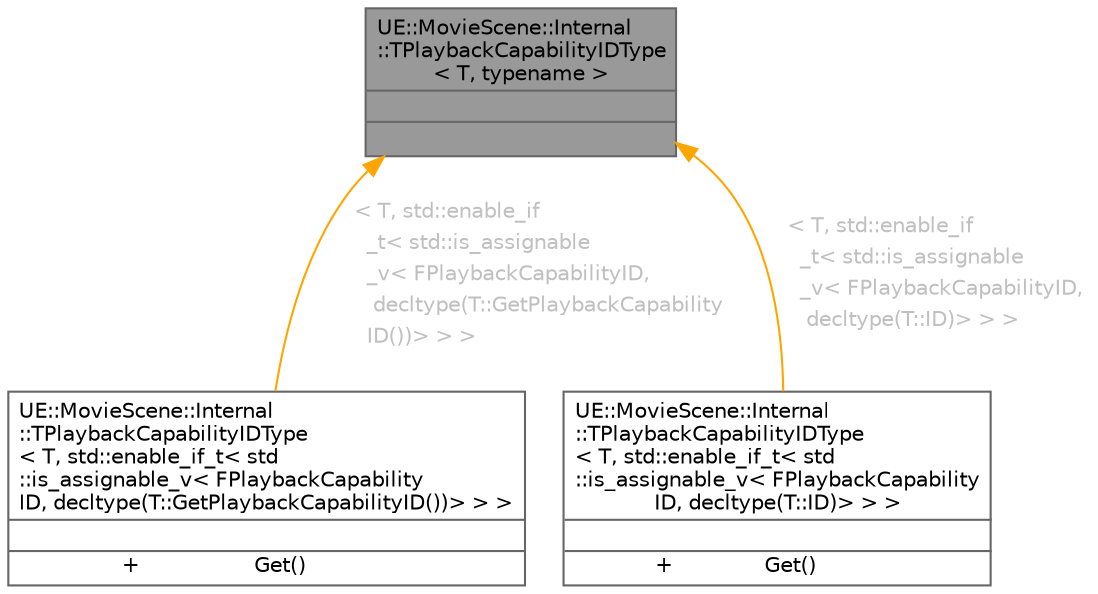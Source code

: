 digraph "UE::MovieScene::Internal::TPlaybackCapabilityIDType&lt; T, typename &gt;"
{
 // INTERACTIVE_SVG=YES
 // LATEX_PDF_SIZE
  bgcolor="transparent";
  edge [fontname=Helvetica,fontsize=10,labelfontname=Helvetica,labelfontsize=10];
  node [fontname=Helvetica,fontsize=10,shape=box,height=0.2,width=0.4];
  Node1 [id="Node000001",shape=plain,label=<<TABLE CELLBORDER="0" BORDER="1"><TR><TD COLSPAN="2" CELLPADDING="1" CELLSPACING="0">UE::MovieScene::Internal<BR ALIGN="LEFT"/>::TPlaybackCapabilityIDType<BR ALIGN="LEFT"/>&lt; T, typename &gt;</TD></TR>
<HR/>
<TR><TD COLSPAN="2" CELLPADDING="1" CELLSPACING="0">&nbsp;</TD></TR>
<HR/>
<TR><TD COLSPAN="2" CELLPADDING="1" CELLSPACING="0">&nbsp;</TD></TR>
</TABLE>>
,height=0.2,width=0.4,color="gray40", fillcolor="grey60", style="filled", fontcolor="black",tooltip="Gets the type of the playback capability ID in a backwards compatible way."];
  Node1 -> Node2 [id="edge1_Node000001_Node000002",dir="back",color="orange",style="solid",tooltip=" ",label=<<TABLE CELLBORDER="0" BORDER="0"><TR><TD VALIGN="top" ALIGN="LEFT" CELLPADDING="1" CELLSPACING="0">&lt; T, std::enable_if</TD></TR>
<TR><TD VALIGN="top" ALIGN="LEFT" CELLPADDING="1" CELLSPACING="0">&nbsp;&nbsp;_t&lt; std::is_assignable</TD></TR>
<TR><TD VALIGN="top" ALIGN="LEFT" CELLPADDING="1" CELLSPACING="0">&nbsp;&nbsp;_v&lt; FPlaybackCapabilityID,</TD></TR>
<TR><TD VALIGN="top" ALIGN="LEFT" CELLPADDING="1" CELLSPACING="0">&nbsp;&nbsp; decltype(T::GetPlaybackCapability</TD></TR>
<TR><TD VALIGN="top" ALIGN="LEFT" CELLPADDING="1" CELLSPACING="0">&nbsp;&nbsp;ID())&gt; &gt; &gt;</TD></TR>
</TABLE>> ,fontcolor="grey" ];
  Node2 [id="Node000002",shape=plain,label=<<TABLE CELLBORDER="0" BORDER="1"><TR><TD COLSPAN="2" CELLPADDING="1" CELLSPACING="0">UE::MovieScene::Internal<BR ALIGN="LEFT"/>::TPlaybackCapabilityIDType<BR ALIGN="LEFT"/>&lt; T, std::enable_if_t&lt; std<BR ALIGN="LEFT"/>::is_assignable_v&lt; FPlaybackCapability<BR ALIGN="LEFT"/>ID, decltype(T::GetPlaybackCapabilityID())&gt; &gt; &gt;</TD></TR>
<HR/>
<TR><TD COLSPAN="2" CELLPADDING="1" CELLSPACING="0">&nbsp;</TD></TR>
<HR/>
<TR><TD VALIGN="top" CELLPADDING="1" CELLSPACING="0">+</TD><TD VALIGN="top" ALIGN="LEFT" CELLPADDING="1" CELLSPACING="0">Get()<BR ALIGN="LEFT"/></TD></TR>
</TABLE>>
,height=0.2,width=0.4,color="gray40", fillcolor="white", style="filled",URL="$d9/dd6/structUE_1_1MovieScene_1_1Internal_1_1TPlaybackCapabilityIDType_3_01T_00_01std_1_1enable__if__t_1bb644f0e2c053456824de5c66f85980.html",tooltip="Getter for the new GetPlaybackCapabilityID method."];
  Node1 -> Node3 [id="edge2_Node000001_Node000003",dir="back",color="orange",style="solid",tooltip=" ",label=<<TABLE CELLBORDER="0" BORDER="0"><TR><TD VALIGN="top" ALIGN="LEFT" CELLPADDING="1" CELLSPACING="0">&lt; T, std::enable_if</TD></TR>
<TR><TD VALIGN="top" ALIGN="LEFT" CELLPADDING="1" CELLSPACING="0">&nbsp;&nbsp;_t&lt; std::is_assignable</TD></TR>
<TR><TD VALIGN="top" ALIGN="LEFT" CELLPADDING="1" CELLSPACING="0">&nbsp;&nbsp;_v&lt; FPlaybackCapabilityID,</TD></TR>
<TR><TD VALIGN="top" ALIGN="LEFT" CELLPADDING="1" CELLSPACING="0">&nbsp;&nbsp; decltype(T::ID)&gt; &gt; &gt;</TD></TR>
</TABLE>> ,fontcolor="grey" ];
  Node3 [id="Node000003",shape=plain,label=<<TABLE CELLBORDER="0" BORDER="1"><TR><TD COLSPAN="2" CELLPADDING="1" CELLSPACING="0">UE::MovieScene::Internal<BR ALIGN="LEFT"/>::TPlaybackCapabilityIDType<BR ALIGN="LEFT"/>&lt; T, std::enable_if_t&lt; std<BR ALIGN="LEFT"/>::is_assignable_v&lt; FPlaybackCapability<BR ALIGN="LEFT"/>ID, decltype(T::ID)&gt; &gt; &gt;</TD></TR>
<HR/>
<TR><TD COLSPAN="2" CELLPADDING="1" CELLSPACING="0">&nbsp;</TD></TR>
<HR/>
<TR><TD VALIGN="top" CELLPADDING="1" CELLSPACING="0">+</TD><TD VALIGN="top" ALIGN="LEFT" CELLPADDING="1" CELLSPACING="0">Get()<BR ALIGN="LEFT"/></TD></TR>
</TABLE>>
,height=0.2,width=0.4,color="gray40", fillcolor="white", style="filled",URL="$db/db5/structUE_1_1MovieScene_1_1Internal_1_1TPlaybackCapabilityIDType_3_01T_00_01std_1_1enable__if__t_75b0b0bfad49d6da7163f6aef545924e.html",tooltip="Getter for the old ID static field."];
}
